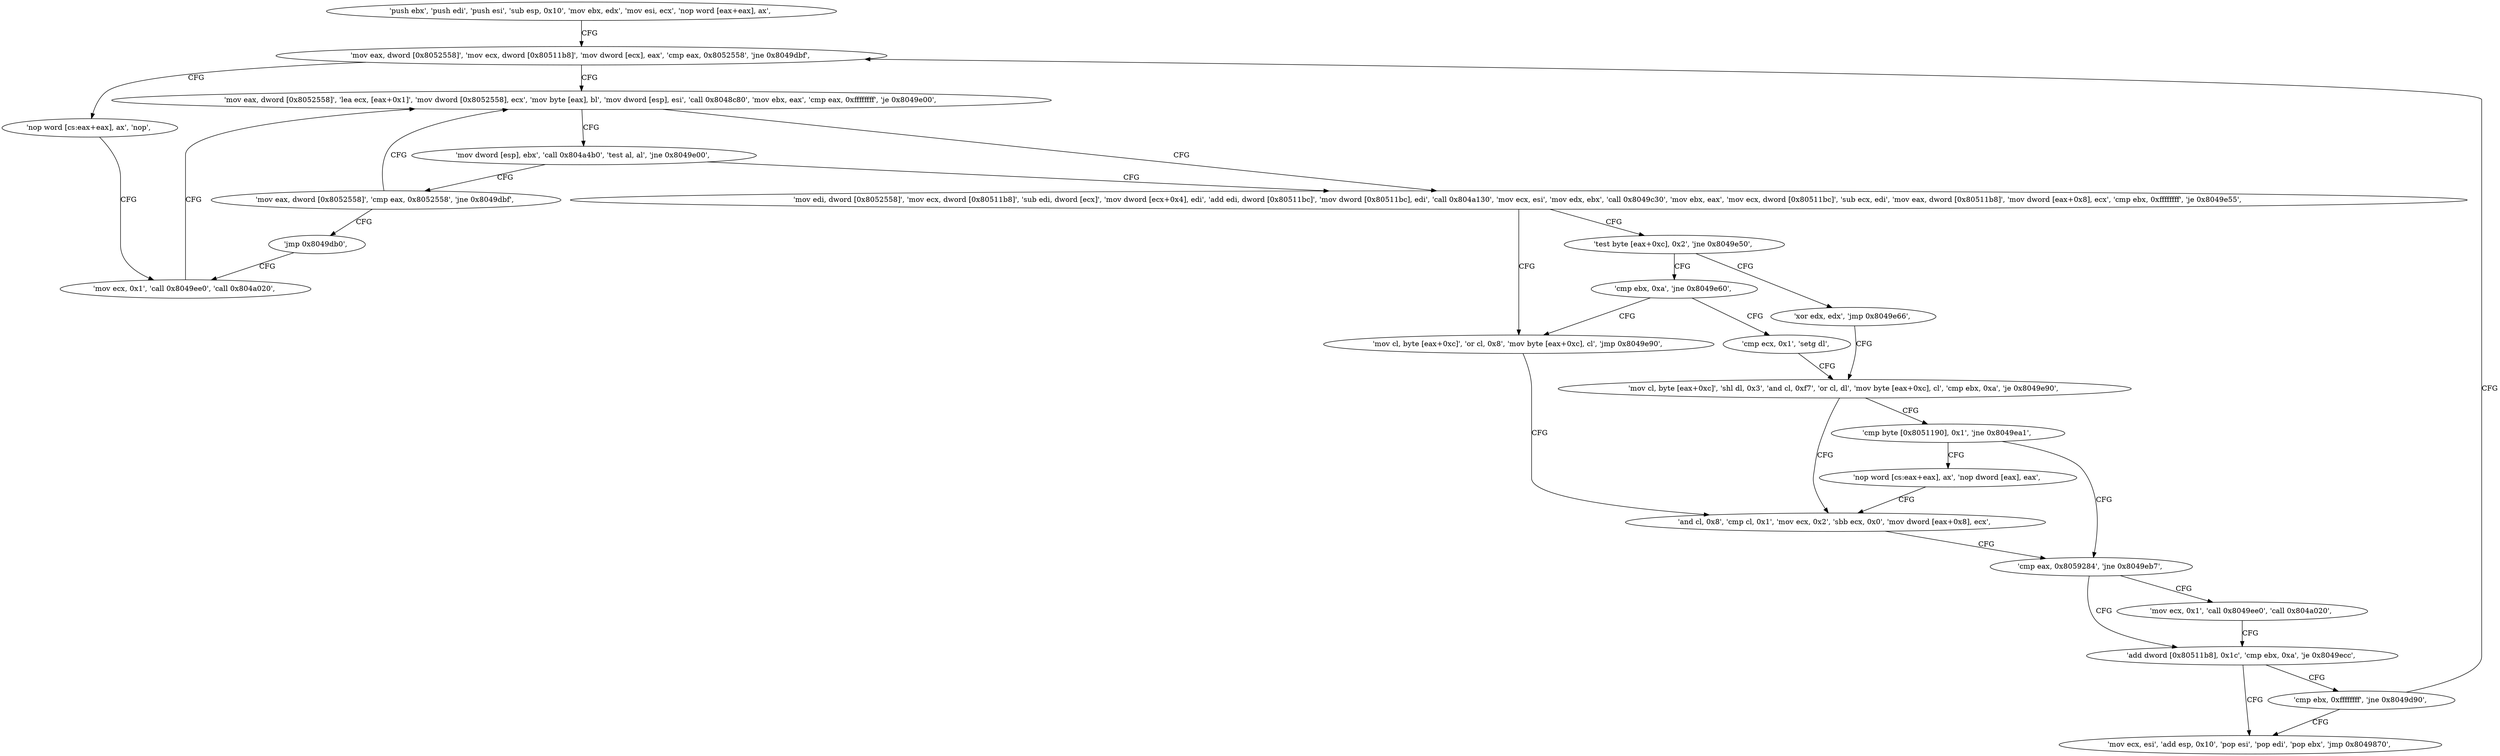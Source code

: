 digraph "func" {
"134520192" [label = "'push ebx', 'push edi', 'push esi', 'sub esp, 0x10', 'mov ebx, edx', 'mov esi, ecx', 'nop word [eax+eax], ax', " ]
"134520208" [label = "'mov eax, dword [0x8052558]', 'mov ecx, dword [0x80511b8]', 'mov dword [ecx], eax', 'cmp eax, 0x8052558', 'jne 0x8049dbf', " ]
"134520255" [label = "'mov eax, dword [0x8052558]', 'lea ecx, [eax+0x1]', 'mov dword [0x8052558], ecx', 'mov byte [eax], bl', 'mov dword [esp], esi', 'call 0x8048c80', 'mov ebx, eax', 'cmp eax, 0xffffffff', 'je 0x8049e00', " ]
"134520320" [label = "'mov edi, dword [0x8052558]', 'mov ecx, dword [0x80511b8]', 'sub edi, dword [ecx]', 'mov dword [ecx+0x4], edi', 'add edi, dword [0x80511bc]', 'mov dword [0x80511bc], edi', 'call 0x804a130', 'mov ecx, esi', 'mov edx, ebx', 'call 0x8049c30', 'mov ebx, eax', 'mov ecx, dword [0x80511bc]', 'sub ecx, edi', 'mov eax, dword [0x80511b8]', 'mov dword [eax+0x8], ecx', 'cmp ebx, 0xffffffff', 'je 0x8049e55', " ]
"134520286" [label = "'mov dword [esp], ebx', 'call 0x804a4b0', 'test al, al', 'jne 0x8049e00', " ]
"134520228" [label = "'nop word [cs:eax+eax], ax', 'nop', " ]
"134520240" [label = "'mov ecx, 0x1', 'call 0x8049ee0', 'call 0x804a020', " ]
"134520405" [label = "'mov cl, byte [eax+0xc]', 'or cl, 0x8', 'mov byte [eax+0xc], cl', 'jmp 0x8049e90', " ]
"134520386" [label = "'test byte [eax+0xc], 0x2', 'jne 0x8049e50', " ]
"134520298" [label = "'mov eax, dword [0x8052558]', 'cmp eax, 0x8052558', 'jne 0x8049dbf', " ]
"134520464" [label = "'and cl, 0x8', 'cmp cl, 0x1', 'mov ecx, 0x2', 'sbb ecx, 0x0', 'mov dword [eax+0x8], ecx', " ]
"134520400" [label = "'cmp ebx, 0xa', 'jne 0x8049e60', " ]
"134520392" [label = "'xor edx, edx', 'jmp 0x8049e66', " ]
"134520310" [label = "'jmp 0x8049db0', " ]
"134520481" [label = "'cmp eax, 0x8059284', 'jne 0x8049eb7', " ]
"134520416" [label = "'cmp ecx, 0x1', 'setg dl', " ]
"134520422" [label = "'mov cl, byte [eax+0xc]', 'shl dl, 0x3', 'and cl, 0xf7', 'or cl, dl', 'mov byte [eax+0xc], cl', 'cmp ebx, 0xa', 'je 0x8049e90', " ]
"134520503" [label = "'add dword [0x80511b8], 0x1c', 'cmp ebx, 0xa', 'je 0x8049ecc', " ]
"134520524" [label = "'mov ecx, esi', 'add esp, 0x10', 'pop esi', 'pop edi', 'pop ebx', 'jmp 0x8049870', " ]
"134520515" [label = "'cmp ebx, 0xffffffff', 'jne 0x8049d90', " ]
"134520488" [label = "'mov ecx, 0x1', 'call 0x8049ee0', 'call 0x804a020', " ]
"134520441" [label = "'cmp byte [0x8051190], 0x1', 'jne 0x8049ea1', " ]
"134520450" [label = "'nop word [cs:eax+eax], ax', 'nop dword [eax], eax', " ]
"134520192" -> "134520208" [ label = "CFG" ]
"134520208" -> "134520255" [ label = "CFG" ]
"134520208" -> "134520228" [ label = "CFG" ]
"134520255" -> "134520320" [ label = "CFG" ]
"134520255" -> "134520286" [ label = "CFG" ]
"134520320" -> "134520405" [ label = "CFG" ]
"134520320" -> "134520386" [ label = "CFG" ]
"134520286" -> "134520320" [ label = "CFG" ]
"134520286" -> "134520298" [ label = "CFG" ]
"134520228" -> "134520240" [ label = "CFG" ]
"134520240" -> "134520255" [ label = "CFG" ]
"134520405" -> "134520464" [ label = "CFG" ]
"134520386" -> "134520400" [ label = "CFG" ]
"134520386" -> "134520392" [ label = "CFG" ]
"134520298" -> "134520255" [ label = "CFG" ]
"134520298" -> "134520310" [ label = "CFG" ]
"134520464" -> "134520481" [ label = "CFG" ]
"134520400" -> "134520416" [ label = "CFG" ]
"134520400" -> "134520405" [ label = "CFG" ]
"134520392" -> "134520422" [ label = "CFG" ]
"134520310" -> "134520240" [ label = "CFG" ]
"134520481" -> "134520503" [ label = "CFG" ]
"134520481" -> "134520488" [ label = "CFG" ]
"134520416" -> "134520422" [ label = "CFG" ]
"134520422" -> "134520464" [ label = "CFG" ]
"134520422" -> "134520441" [ label = "CFG" ]
"134520503" -> "134520524" [ label = "CFG" ]
"134520503" -> "134520515" [ label = "CFG" ]
"134520515" -> "134520208" [ label = "CFG" ]
"134520515" -> "134520524" [ label = "CFG" ]
"134520488" -> "134520503" [ label = "CFG" ]
"134520441" -> "134520481" [ label = "CFG" ]
"134520441" -> "134520450" [ label = "CFG" ]
"134520450" -> "134520464" [ label = "CFG" ]
}
